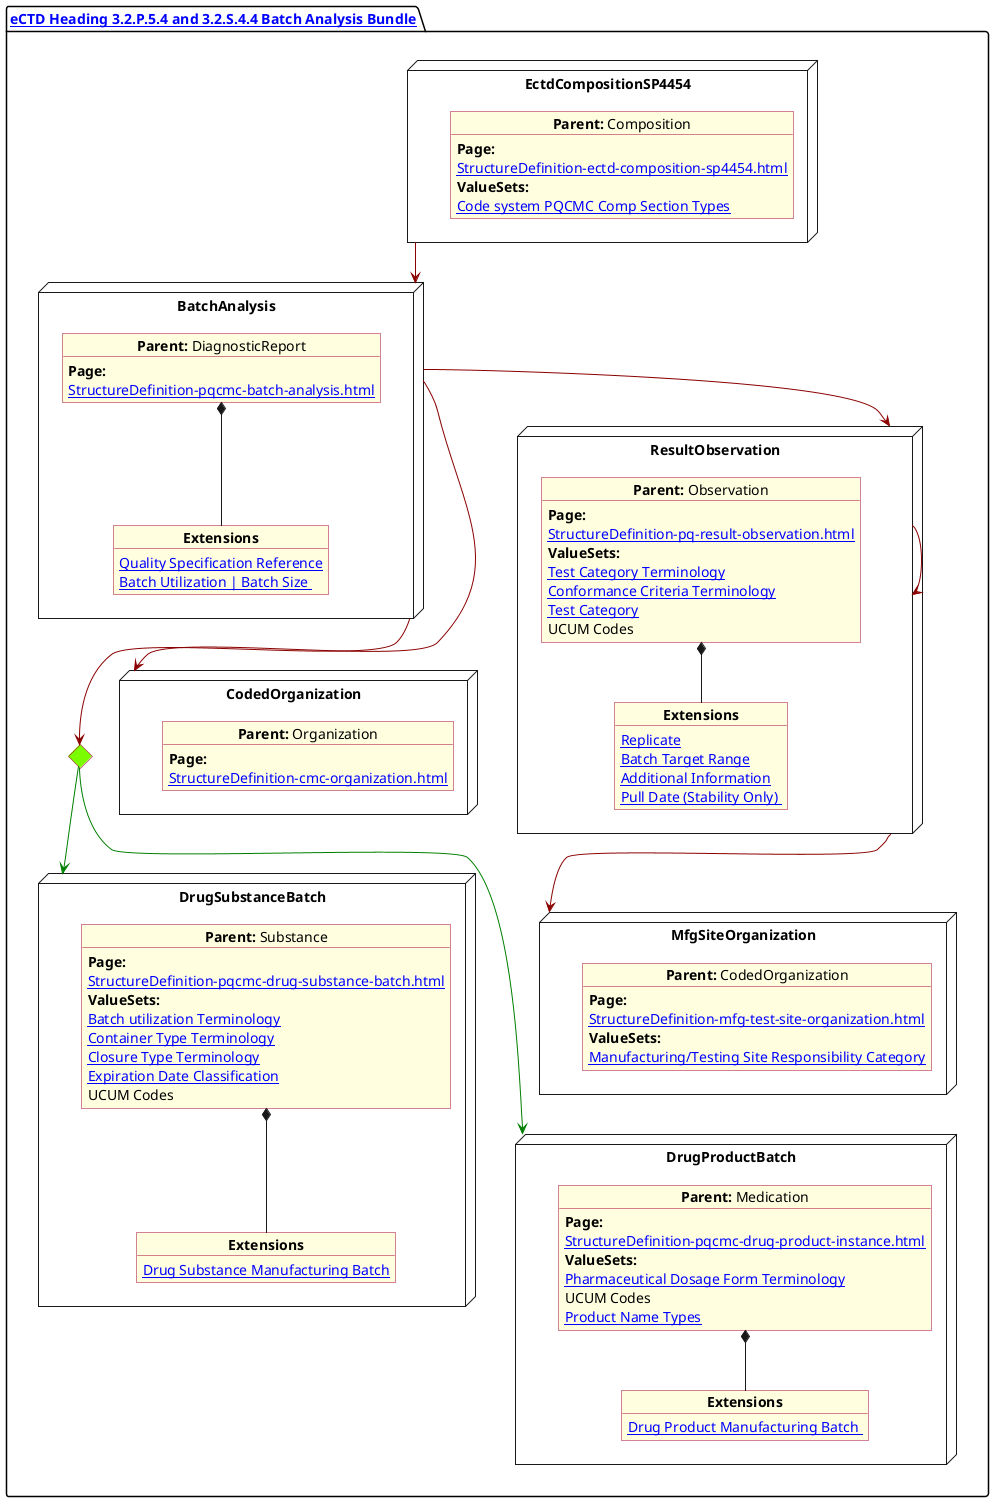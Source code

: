 @startuml BatchAnalysis
allowmixing
'Mixed model of use case and object
skinparam svgDimensionStyle false
skinparam ObjectBackgroundColor LightYellow
skinparam ObjectBorderColor #A80036
skinparam activityDiamondBorderColor #A80036
skinparam activityDiamondBackgroundColor lawnGreen
skinparam ClassBorderThickness 4


package "[[StructureDefinition-cmc-ectd-document-sp4454.html eCTD Heading 3.2.P.5.4 and 3.2.S.4.4 Batch Analysis Bundle]]" as NODES {

  node "EctdCompositionSP4454" as N1 {
    object "**Parent:** Composition" as obj1 {
      **Page:**
      [[StructureDefinition-ectd-composition-sp4454.html]]

      **ValueSets:**
      [[ValueSet-cmc-comp-section-types-vs.html Code system PQCMC Comp Section Types]]
    }
  }

  node "BatchAnalysis" as  BatchAnalysis {
    object "**Parent:** DiagnosticReport" as obj2 {
      **Page:**
      [[StructureDefinition-pqcmc-batch-analysis.html]]
    }
    object "**Extensions**" as  obj2Ex {
      [[StructureDefinition-pq-quality-specification-extension.html Quality Specification Reference]]
      [[StructureDefinition-drug-product-manufacturing-batch.html Batch Utilization | Batch Size ]]
    }
    obj2 *-- obj2Ex
  }

  node "CodedOrganization" as CodedOrganization {

    object "**Parent:** Organization" as objAu {
      **Page:**
      [[StructureDefinition-cmc-organization.html]]
    }
  }

  node "DrugProductBatch" as DrugProductBatch {
    object "**Parent:** Medication" as obj3 {
      **Page:**
      [[StructureDefinition-pqcmc-drug-product-instance.html]]

      **ValueSets:**
      [[ValueSet-spl-pharmaceutical-dosage-form-terminology.html Pharmaceutical Dosage Form Terminology]]
      UCUM Codes
      [[ValueSet-cmc-product-name-types-vs.html Product Name Types]]
    }

    object "**Extensions**" as  objExsBatch {

      [[StructureDefinition-drug-product-manufacturing-batch.html Drug Product Manufacturing Batch ]]
    }
    obj3 *-- objExsBatch
  }


  node "DrugSubstanceBatch" as DrugSubstanceBatch {

    object "**Parent:** Substance" as obj4 {
      **Page:**
      [[StructureDefinition-pqcmc-drug-substance-batch.html]]

      **ValueSets:**
      [[ValueSet-pqcmc-batch-utilization-terminology.html Batch utilization Terminology]]
      [[ValueSet-pqcmc-container-type-terminology.html Container Type Terminology]]
      [[ValueSet-pqcmc-closure-type-terminology.html Closure Type Terminology]]
      [[ValueSet-pqcmc-expiration-date-classification-terminology.html Expiration Date Classification]]
      UCUM Codes
    }
    object "**Extensions**" as objXDs {

      [[StructureDefinition-drug-substance-manufacturing-batch.html Drug Substance Manufacturing Batch]]
    }
    obj4 *-- objXDs
  }

  node "MfgSiteOrganization" as  MfgSiteOrganization {
    object "**Parent:** CodedOrganization" as obj5 {
      **Page:**
      [[StructureDefinition-mfg-test-site-organization.html]]

      **ValueSets:**
      [[ValueSet-pqcmc-mfg-testing-site-terminology.html Manufacturing/Testing Site Responsibility Category]]
    }
  }

  node "ResultObservation" as ResultObservation  {

    object "**Parent:** Observation" as obj6 {
      **Page:**
      [[StructureDefinition-pq-result-observation.html]]

      **ValueSets:**
      [[ValueSet-pqcmc-test-category-terminology.html Test Category Terminology]]
      [[ValueSet-pqcmc-conformance-to-criteria-terminology.html Conformance Criteria Terminology]]
      [[ValueSet-pqcmc-test-category-terminology.html Test Category]]
      UCUM Codes
    }

    object "**Extensions**" as objXObs {
      [[StructureDefinition-pq-replicate-extension.html Replicate]]
      [[StructureDefinition-pq-batch-range.html Batch Target Range]]
      [[StructureDefinition-pq-additional-info-extension.html Additional Information]]
      [[StructureDefinition-pq-pullDate-extension.html Pull Date (Stability Only) ]]
    }
    obj6 *-- objXObs
  }

  diamond CH


  BatchAnalysis -[#darkred]--> CodedOrganization
  BatchAnalysis -[#darkred]-> ResultObservation
  BatchAnalysis -[#darkred]--> CH
  CH -[#green]--> DrugProductBatch
  CH -[#green]-> DrugSubstanceBatch
  ResultObservation -[#darkred]--> MfgSiteOrganization
  ResultObservation -[#darkred]-> ResultObservation
  N1 -[#darkred]-> BatchAnalysis
}
@enduml
